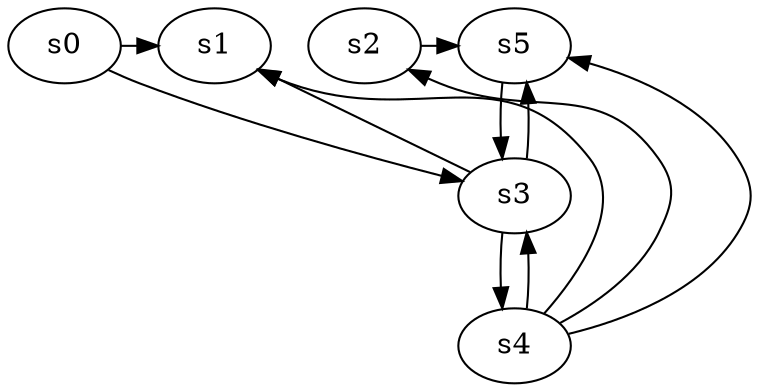 digraph game_0993_complex_6 {
    s0 [name="s0", player=1, target=1];
    s1 [name="s1", player=1];
    s2 [name="s2", player=0, target=1];
    s3 [name="s3", player=1];
    s4 [name="s4", player=0];
    s5 [name="s5", player=1, target=1];

    s0 -> s1 [constraint="time % 4 == 0 && time % 3 == 1"];
    s0 -> s3 [constraint="!(time % 3 == 1)"];
    s2 -> s5 [constraint="time % 3 == 2"];
    s3 -> s1 [constraint="time == 1 || time == 3 || time == 7 || time == 9 || time == 13"];
    s3 -> s4;
    s3 -> s5 [constraint="time % 4 == 3"];
    s4 -> s1 [constraint="time % 2 == 0 || time % 4 == 3"];
    s4 -> s2 [constraint="time % 4 == 3 || time % 2 == 0"];
    s4 -> s3 [constraint="time == 1 || time == 17 || time == 18"];
    s4 -> s5 [constraint="time % 2 == 0"];
    s5 -> s3;
}
